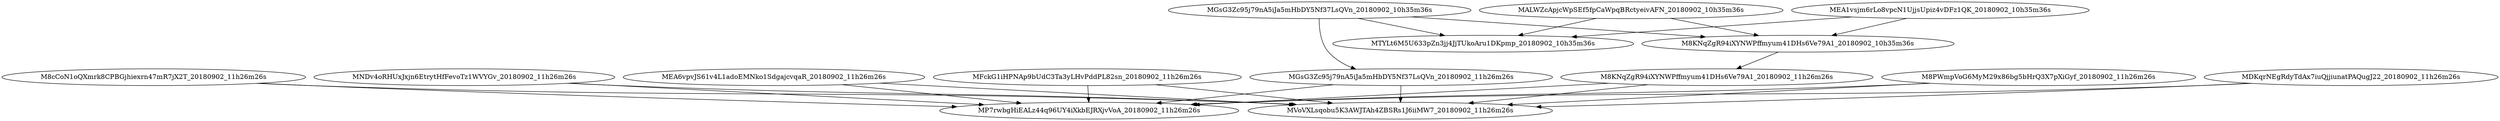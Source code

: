 digraph{rankdir=TB;MEA6vpvJS61v4L1adoEMNko1SdgajcvqaR_20180902_11h26m26s -> MP7rwbgHiEALz44q96UY4iXkbEJRXjvVoA_20180902_11h26m26s;
MFckG1iHPNAp9bUdC3Ta3yLHvPddPL82sn_20180902_11h26m26s -> MP7rwbgHiEALz44q96UY4iXkbEJRXjvVoA_20180902_11h26m26s;
MGsG3Zc95j79nA5iJa5mHbDY5Nf37LsQVn_20180902_11h26m26s -> MVoVXLsqobu5K3AWJTAh4ZBSRs1J6iiMW7_20180902_11h26m26s;
MGsG3Zc95j79nA5iJa5mHbDY5Nf37LsQVn_20180902_10h35m36s -> M8KNqZgR94iXYNWPffmyum41DHs6Ve79A1_20180902_10h35m36s;
M8KNqZgR94iXYNWPffmyum41DHs6Ve79A1_20180902_10h35m36s -> M8KNqZgR94iXYNWPffmyum41DHs6Ve79A1_20180902_11h26m26s;
MFckG1iHPNAp9bUdC3Ta3yLHvPddPL82sn_20180902_11h26m26s -> MVoVXLsqobu5K3AWJTAh4ZBSRs1J6iiMW7_20180902_11h26m26s;
MEA1vsjm6rLo8vpcN1UjjsUpiz4vDFz1QK_20180902_10h35m36s -> M8KNqZgR94iXYNWPffmyum41DHs6Ve79A1_20180902_10h35m36s;
MGsG3Zc95j79nA5iJa5mHbDY5Nf37LsQVn_20180902_10h35m36s -> MGsG3Zc95j79nA5iJa5mHbDY5Nf37LsQVn_20180902_11h26m26s;
M8PWmpVoG6MyM29x86bg5bHrQ3X7pXiGyf_20180902_11h26m26s -> MP7rwbgHiEALz44q96UY4iXkbEJRXjvVoA_20180902_11h26m26s;
MDKqrNEgRdyTdAx7iuQjjiunatPAQugJ22_20180902_11h26m26s -> MP7rwbgHiEALz44q96UY4iXkbEJRXjvVoA_20180902_11h26m26s;
MALWZcApjcWpSEf5fpCaWpqBRctyeivAFN_20180902_10h35m36s -> M8KNqZgR94iXYNWPffmyum41DHs6Ve79A1_20180902_10h35m36s;
M8KNqZgR94iXYNWPffmyum41DHs6Ve79A1_20180902_11h26m26s -> MP7rwbgHiEALz44q96UY4iXkbEJRXjvVoA_20180902_11h26m26s;
MGsG3Zc95j79nA5iJa5mHbDY5Nf37LsQVn_20180902_10h35m36s -> MTYLt6M5U633pZn3jj4JjTUkoAru1DKpmp_20180902_10h35m36s;
MEA6vpvJS61v4L1adoEMNko1SdgajcvqaR_20180902_11h26m26s -> MVoVXLsqobu5K3AWJTAh4ZBSRs1J6iiMW7_20180902_11h26m26s;
MALWZcApjcWpSEf5fpCaWpqBRctyeivAFN_20180902_10h35m36s -> MTYLt6M5U633pZn3jj4JjTUkoAru1DKpmp_20180902_10h35m36s;
M8PWmpVoG6MyM29x86bg5bHrQ3X7pXiGyf_20180902_11h26m26s -> MVoVXLsqobu5K3AWJTAh4ZBSRs1J6iiMW7_20180902_11h26m26s;
MDKqrNEgRdyTdAx7iuQjjiunatPAQugJ22_20180902_11h26m26s -> MVoVXLsqobu5K3AWJTAh4ZBSRs1J6iiMW7_20180902_11h26m26s;
M8cCoN1oQXmrk8CPBGjhiexrn47mR7jX2T_20180902_11h26m26s -> MP7rwbgHiEALz44q96UY4iXkbEJRXjvVoA_20180902_11h26m26s;
MEA1vsjm6rLo8vpcN1UjjsUpiz4vDFz1QK_20180902_10h35m36s -> MTYLt6M5U633pZn3jj4JjTUkoAru1DKpmp_20180902_10h35m36s;
M8KNqZgR94iXYNWPffmyum41DHs6Ve79A1_20180902_11h26m26s -> MVoVXLsqobu5K3AWJTAh4ZBSRs1J6iiMW7_20180902_11h26m26s;
M8cCoN1oQXmrk8CPBGjhiexrn47mR7jX2T_20180902_11h26m26s -> MVoVXLsqobu5K3AWJTAh4ZBSRs1J6iiMW7_20180902_11h26m26s;
MNDv4oRHUxJxjn6EtrytHfFevoTz1WVYGv_20180902_11h26m26s -> MVoVXLsqobu5K3AWJTAh4ZBSRs1J6iiMW7_20180902_11h26m26s;
MGsG3Zc95j79nA5iJa5mHbDY5Nf37LsQVn_20180902_11h26m26s -> MP7rwbgHiEALz44q96UY4iXkbEJRXjvVoA_20180902_11h26m26s;
MNDv4oRHUxJxjn6EtrytHfFevoTz1WVYGv_20180902_11h26m26s -> MP7rwbgHiEALz44q96UY4iXkbEJRXjvVoA_20180902_11h26m26s;
}